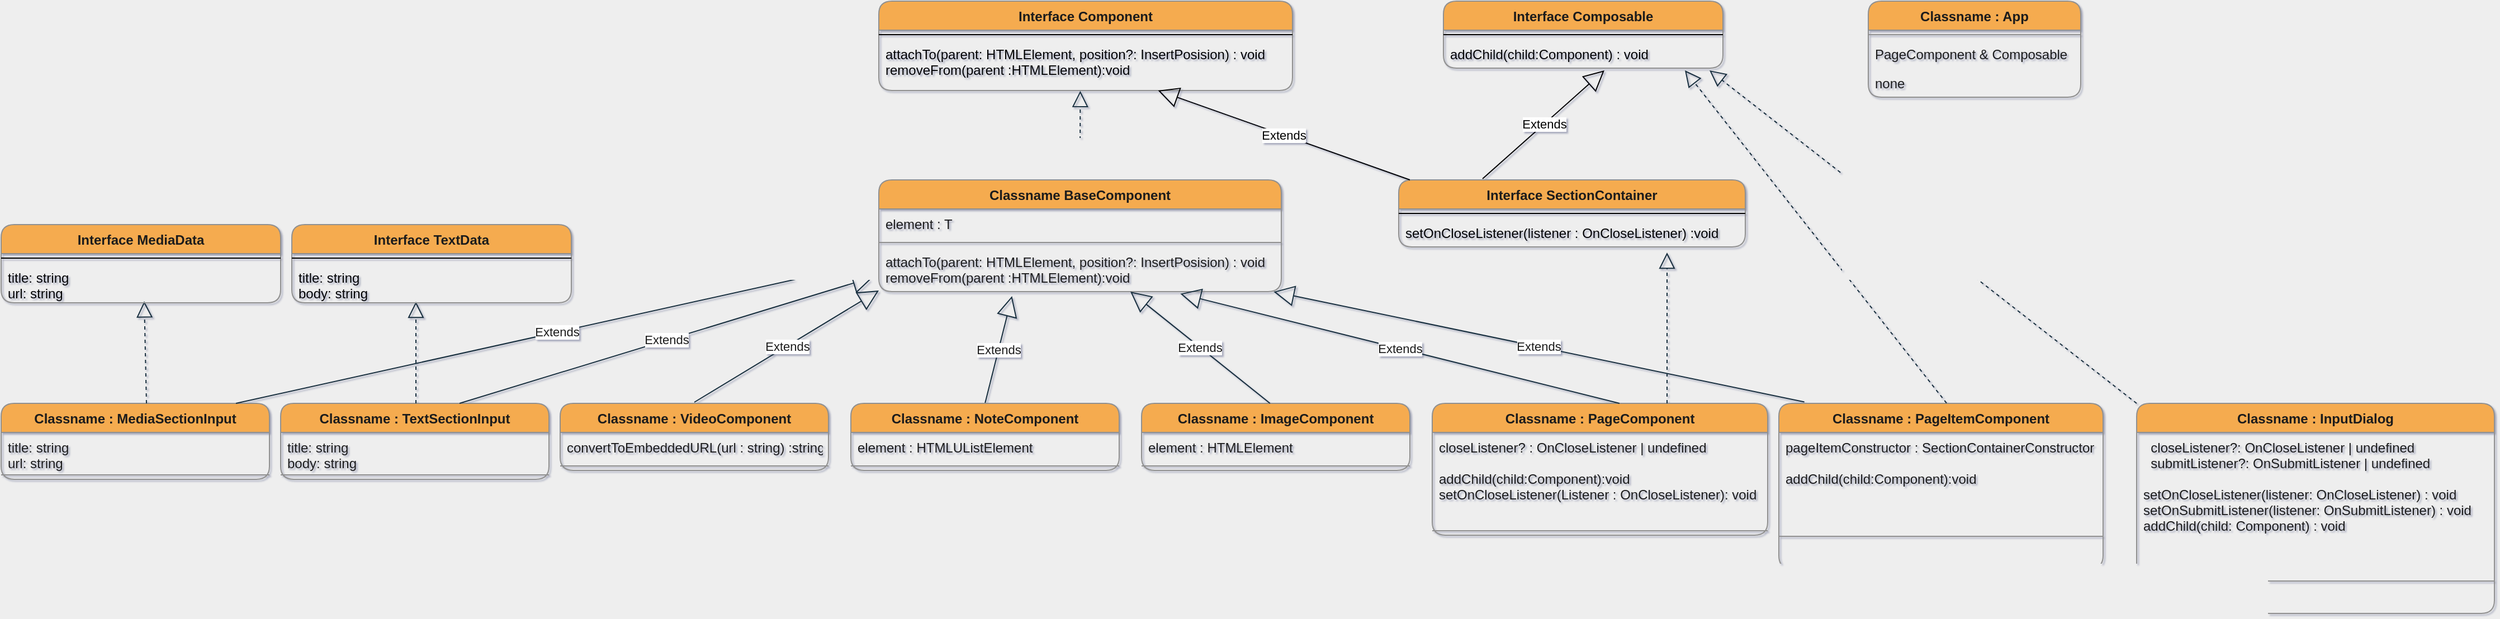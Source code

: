 <mxfile version="15.0.6" type="device"><diagram id="lIDyaAKEWHTNpQx7P82L" name="Page-1"><mxGraphModel dx="3014" dy="834" grid="1" gridSize="10" guides="1" tooltips="1" connect="1" arrows="1" fold="1" page="1" pageScale="1" pageWidth="827" pageHeight="1169" background="#EEEEEE" math="0" shadow="1"><root><mxCell id="0"/><mxCell id="1" parent="0"/><mxCell id="kt2ZJzvy34004zf3-uJq-3" value="Classname : App" style="swimlane;fontStyle=1;align=center;verticalAlign=top;childLayout=stackLayout;horizontal=1;startSize=26;horizontalStack=0;resizeParent=1;resizeParentMax=0;resizeLast=0;collapsible=1;marginBottom=0;rounded=1;strokeColor=#909090;fillColor=#F5AB50;fontColor=#1A1A1A;" parent="1" vertex="1"><mxGeometry x="540" y="40" width="190" height="86" as="geometry"/></mxCell><mxCell id="kt2ZJzvy34004zf3-uJq-5" value="" style="line;strokeWidth=1;fillColor=none;align=left;verticalAlign=middle;spacingTop=-1;spacingLeft=3;spacingRight=3;rotatable=0;labelPosition=right;points=[];portConstraint=eastwest;strokeColor=#909090;fontColor=#1A1A1A;labelBackgroundColor=#EEEEEE;" parent="kt2ZJzvy34004zf3-uJq-3" vertex="1"><mxGeometry y="26" width="190" height="8" as="geometry"/></mxCell><mxCell id="kt2ZJzvy34004zf3-uJq-4" value="PageComponent &amp; Composable" style="text;strokeColor=none;fillColor=none;align=left;verticalAlign=top;spacingLeft=4;spacingRight=4;overflow=hidden;rotatable=0;points=[[0,0.5],[1,0.5]];portConstraint=eastwest;fontColor=#1A1A1A;" parent="kt2ZJzvy34004zf3-uJq-3" vertex="1"><mxGeometry y="34" width="190" height="26" as="geometry"/></mxCell><mxCell id="kt2ZJzvy34004zf3-uJq-6" value="none" style="text;strokeColor=none;fillColor=none;align=left;verticalAlign=top;spacingLeft=4;spacingRight=4;overflow=hidden;rotatable=0;points=[[0,0.5],[1,0.5]];portConstraint=eastwest;fontColor=#1A1A1A;" parent="kt2ZJzvy34004zf3-uJq-3" vertex="1"><mxGeometry y="60" width="190" height="26" as="geometry"/></mxCell><mxCell id="kt2ZJzvy34004zf3-uJq-7" value="Classname : VideoComponent" style="swimlane;fontStyle=1;align=center;verticalAlign=top;childLayout=stackLayout;horizontal=1;startSize=26;horizontalStack=0;resizeParent=1;resizeParentMax=0;resizeLast=0;collapsible=1;marginBottom=0;rounded=1;strokeColor=#909090;fillColor=#F5AB50;fontColor=#1A1A1A;" parent="1" vertex="1"><mxGeometry x="-630" y="400" width="240" height="60" as="geometry"/></mxCell><mxCell id="kt2ZJzvy34004zf3-uJq-8" value="convertToEmbeddedURL(url : string) :string" style="text;strokeColor=none;fillColor=none;align=left;verticalAlign=top;spacingLeft=4;spacingRight=4;overflow=hidden;rotatable=0;points=[[0,0.5],[1,0.5]];portConstraint=eastwest;fontColor=#1A1A1A;" parent="kt2ZJzvy34004zf3-uJq-7" vertex="1"><mxGeometry y="26" width="240" height="26" as="geometry"/></mxCell><mxCell id="kt2ZJzvy34004zf3-uJq-9" value="" style="line;strokeWidth=1;fillColor=none;align=left;verticalAlign=middle;spacingTop=-1;spacingLeft=3;spacingRight=3;rotatable=0;labelPosition=right;points=[];portConstraint=eastwest;strokeColor=#909090;fontColor=#1A1A1A;labelBackgroundColor=#EEEEEE;" parent="kt2ZJzvy34004zf3-uJq-7" vertex="1"><mxGeometry y="52" width="240" height="8" as="geometry"/></mxCell><mxCell id="DSmMZnyoT8cS_qyygut0-5" value="Classname : ImageComponent" style="swimlane;fontStyle=1;align=center;verticalAlign=top;childLayout=stackLayout;horizontal=1;startSize=26;horizontalStack=0;resizeParent=1;resizeParentMax=0;resizeLast=0;collapsible=1;marginBottom=0;rounded=1;strokeColor=#909090;fillColor=#F5AB50;fontColor=#1A1A1A;" parent="1" vertex="1"><mxGeometry x="-110" y="400" width="240" height="60" as="geometry"/></mxCell><mxCell id="DSmMZnyoT8cS_qyygut0-6" value="element : HTMLElement" style="text;strokeColor=none;fillColor=none;align=left;verticalAlign=top;spacingLeft=4;spacingRight=4;overflow=hidden;rotatable=0;points=[[0,0.5],[1,0.5]];portConstraint=eastwest;fontColor=#1A1A1A;" parent="DSmMZnyoT8cS_qyygut0-5" vertex="1"><mxGeometry y="26" width="240" height="26" as="geometry"/></mxCell><mxCell id="DSmMZnyoT8cS_qyygut0-7" value="" style="line;strokeWidth=1;fillColor=none;align=left;verticalAlign=middle;spacingTop=-1;spacingLeft=3;spacingRight=3;rotatable=0;labelPosition=right;points=[];portConstraint=eastwest;strokeColor=#909090;fontColor=#1A1A1A;labelBackgroundColor=#EEEEEE;" parent="DSmMZnyoT8cS_qyygut0-5" vertex="1"><mxGeometry y="52" width="240" height="8" as="geometry"/></mxCell><mxCell id="jH6kBn1-aOrJlWc1elV9-2" value="Classname BaseComponent" style="swimlane;fontStyle=1;align=center;verticalAlign=top;childLayout=stackLayout;horizontal=1;startSize=26;horizontalStack=0;resizeParent=1;resizeParentMax=0;resizeLast=0;collapsible=1;marginBottom=0;fillColor=#F5AB50;strokeColor=#909090;fontColor=#1A1A1A;rounded=1;" parent="1" vertex="1"><mxGeometry x="-345" y="200" width="360" height="100" as="geometry"/></mxCell><mxCell id="jH6kBn1-aOrJlWc1elV9-3" value="element : T" style="text;strokeColor=none;fillColor=none;align=left;verticalAlign=top;spacingLeft=4;spacingRight=4;overflow=hidden;rotatable=0;points=[[0,0.5],[1,0.5]];portConstraint=eastwest;fontColor=#1A1A1A;" parent="jH6kBn1-aOrJlWc1elV9-2" vertex="1"><mxGeometry y="26" width="360" height="26" as="geometry"/></mxCell><mxCell id="jH6kBn1-aOrJlWc1elV9-4" value="" style="line;strokeWidth=1;fillColor=none;align=left;verticalAlign=middle;spacingTop=-1;spacingLeft=3;spacingRight=3;rotatable=0;labelPosition=right;points=[];portConstraint=eastwest;labelBackgroundColor=#EEEEEE;strokeColor=#909090;fontColor=#1A1A1A;" parent="jH6kBn1-aOrJlWc1elV9-2" vertex="1"><mxGeometry y="52" width="360" height="8" as="geometry"/></mxCell><mxCell id="jH6kBn1-aOrJlWc1elV9-5" value="attachTo(parent: HTMLElement, position?: InsertPosision) : void&#10;removeFrom(parent :HTMLElement):void" style="text;strokeColor=none;fillColor=none;align=left;verticalAlign=top;spacingLeft=4;spacingRight=4;overflow=hidden;rotatable=0;points=[[0,0.5],[1,0.5]];portConstraint=eastwest;fontColor=#1A1A1A;" parent="jH6kBn1-aOrJlWc1elV9-2" vertex="1"><mxGeometry y="60" width="360" height="40" as="geometry"/></mxCell><mxCell id="jH6kBn1-aOrJlWc1elV9-10" value="Interface Component" style="swimlane;fontStyle=1;align=center;verticalAlign=top;childLayout=stackLayout;horizontal=1;startSize=26;horizontalStack=0;resizeParent=1;resizeParentMax=0;resizeLast=0;collapsible=1;marginBottom=0;rounded=1;sketch=0;fontColor=#1A1A1A;strokeColor=#909090;fillColor=#F5AB50;" parent="1" vertex="1"><mxGeometry x="-345" y="40" width="370" height="80" as="geometry"/></mxCell><mxCell id="jH6kBn1-aOrJlWc1elV9-12" value="" style="line;strokeWidth=1;fillColor=none;align=left;verticalAlign=middle;spacingTop=-1;spacingLeft=3;spacingRight=3;rotatable=0;labelPosition=right;points=[];portConstraint=eastwest;" parent="jH6kBn1-aOrJlWc1elV9-10" vertex="1"><mxGeometry y="26" width="370" height="8" as="geometry"/></mxCell><mxCell id="jH6kBn1-aOrJlWc1elV9-13" value="attachTo(parent: HTMLElement, position?: InsertPosision) : void&#10;removeFrom(parent :HTMLElement):void" style="text;strokeColor=none;fillColor=none;align=left;verticalAlign=top;spacingLeft=4;spacingRight=4;overflow=hidden;rotatable=0;points=[[0,0.5],[1,0.5]];portConstraint=eastwest;" parent="jH6kBn1-aOrJlWc1elV9-10" vertex="1"><mxGeometry y="34" width="370" height="46" as="geometry"/></mxCell><mxCell id="jH6kBn1-aOrJlWc1elV9-19" value="" style="endArrow=block;dashed=1;endFill=0;endSize=12;html=1;fontColor=#1A1A1A;strokeColor=#182E3E;exitX=0.5;exitY=0;exitDx=0;exitDy=0;entryX=0.487;entryY=1.007;entryDx=0;entryDy=0;entryPerimeter=0;" parent="1" source="jH6kBn1-aOrJlWc1elV9-2" target="jH6kBn1-aOrJlWc1elV9-13" edge="1"><mxGeometry width="160" relative="1" as="geometry"><mxPoint x="-435" y="200" as="sourcePoint"/><mxPoint x="-170.5" y="100" as="targetPoint"/></mxGeometry></mxCell><mxCell id="jH6kBn1-aOrJlWc1elV9-20" value="Extends" style="endArrow=block;endSize=16;endFill=0;html=1;fontColor=#1A1A1A;strokeColor=#182E3E;entryX=0;entryY=0.975;entryDx=0;entryDy=0;entryPerimeter=0;" parent="1" target="jH6kBn1-aOrJlWc1elV9-5" edge="1"><mxGeometry width="160" relative="1" as="geometry"><mxPoint x="-510" y="399" as="sourcePoint"/><mxPoint x="-310" y="290" as="targetPoint"/></mxGeometry></mxCell><mxCell id="jH6kBn1-aOrJlWc1elV9-21" value="Extends" style="endArrow=block;endSize=16;endFill=0;html=1;fontColor=#1A1A1A;strokeColor=#182E3E;entryX=0.331;entryY=1.1;entryDx=0;entryDy=0;entryPerimeter=0;exitX=0.5;exitY=0;exitDx=0;exitDy=0;" parent="1" source="973JW5aD_PqbseMbBoT0-1" target="jH6kBn1-aOrJlWc1elV9-5" edge="1"><mxGeometry width="160" relative="1" as="geometry"><mxPoint x="-110" y="400" as="sourcePoint"/><mxPoint x="-234.92" y="288.002" as="targetPoint"/></mxGeometry></mxCell><mxCell id="973JW5aD_PqbseMbBoT0-1" value="Classname : NoteComponent" style="swimlane;fontStyle=1;align=center;verticalAlign=top;childLayout=stackLayout;horizontal=1;startSize=26;horizontalStack=0;resizeParent=1;resizeParentMax=0;resizeLast=0;collapsible=1;marginBottom=0;rounded=1;strokeColor=#909090;fillColor=#F5AB50;fontColor=#1A1A1A;" parent="1" vertex="1"><mxGeometry x="-370" y="400" width="240" height="60" as="geometry"/></mxCell><mxCell id="973JW5aD_PqbseMbBoT0-2" value="element : HTMLUListElement" style="text;strokeColor=none;fillColor=none;align=left;verticalAlign=top;spacingLeft=4;spacingRight=4;overflow=hidden;rotatable=0;points=[[0,0.5],[1,0.5]];portConstraint=eastwest;fontColor=#1A1A1A;" parent="973JW5aD_PqbseMbBoT0-1" vertex="1"><mxGeometry y="26" width="240" height="26" as="geometry"/></mxCell><mxCell id="973JW5aD_PqbseMbBoT0-3" value="" style="line;strokeWidth=1;fillColor=none;align=left;verticalAlign=middle;spacingTop=-1;spacingLeft=3;spacingRight=3;rotatable=0;labelPosition=right;points=[];portConstraint=eastwest;strokeColor=#909090;fontColor=#1A1A1A;labelBackgroundColor=#EEEEEE;" parent="973JW5aD_PqbseMbBoT0-1" vertex="1"><mxGeometry y="52" width="240" height="8" as="geometry"/></mxCell><mxCell id="973JW5aD_PqbseMbBoT0-4" value="Classname : PageComponent" style="swimlane;fontStyle=1;align=center;verticalAlign=top;childLayout=stackLayout;horizontal=1;startSize=26;horizontalStack=0;resizeParent=1;resizeParentMax=0;resizeLast=0;collapsible=1;marginBottom=0;rounded=1;strokeColor=#909090;fillColor=#F5AB50;fontColor=#1A1A1A;" parent="1" vertex="1"><mxGeometry x="150" y="400" width="300" height="118" as="geometry"/></mxCell><mxCell id="973JW5aD_PqbseMbBoT0-5" value="closeListener? : OnCloseListener | undefined&#10;&#10;addChild(child:Component):void&#10;setOnCloseListener(Listener : OnCloseListener): void" style="text;strokeColor=none;fillColor=none;align=left;verticalAlign=top;spacingLeft=4;spacingRight=4;overflow=hidden;rotatable=0;points=[[0,0.5],[1,0.5]];portConstraint=eastwest;fontColor=#1A1A1A;" parent="973JW5aD_PqbseMbBoT0-4" vertex="1"><mxGeometry y="26" width="300" height="84" as="geometry"/></mxCell><mxCell id="973JW5aD_PqbseMbBoT0-6" value="" style="line;strokeWidth=1;fillColor=none;align=left;verticalAlign=middle;spacingTop=-1;spacingLeft=3;spacingRight=3;rotatable=0;labelPosition=right;points=[];portConstraint=eastwest;strokeColor=#909090;fontColor=#1A1A1A;labelBackgroundColor=#EEEEEE;" parent="973JW5aD_PqbseMbBoT0-4" vertex="1"><mxGeometry y="110" width="300" height="8" as="geometry"/></mxCell><mxCell id="973JW5aD_PqbseMbBoT0-7" value="Extends" style="endArrow=block;endSize=16;endFill=0;html=1;fontColor=#1A1A1A;strokeColor=#182E3E;entryX=0.625;entryY=1;entryDx=0;entryDy=0;entryPerimeter=0;" parent="1" target="jH6kBn1-aOrJlWc1elV9-5" edge="1"><mxGeometry width="160" relative="1" as="geometry"><mxPoint x="4.92" y="400" as="sourcePoint"/><mxPoint x="-120.0" y="288.002" as="targetPoint"/></mxGeometry></mxCell><mxCell id="973JW5aD_PqbseMbBoT0-8" value="Extends" style="endArrow=block;endSize=16;endFill=0;html=1;fontColor=#1A1A1A;strokeColor=#182E3E;entryX=0.749;entryY=1.048;entryDx=0;entryDy=0;entryPerimeter=0;" parent="1" target="jH6kBn1-aOrJlWc1elV9-5" edge="1"><mxGeometry width="160" relative="1" as="geometry"><mxPoint x="317.46" y="400" as="sourcePoint"/><mxPoint x="642.54" y="292" as="targetPoint"/></mxGeometry></mxCell><mxCell id="Pw8SQhIOo_SQpW02Btnl-1" value="Classname : PageItemComponent" style="swimlane;fontStyle=1;align=center;verticalAlign=top;childLayout=stackLayout;horizontal=1;startSize=26;horizontalStack=0;resizeParent=1;resizeParentMax=0;resizeLast=0;collapsible=1;marginBottom=0;rounded=1;strokeColor=#909090;fillColor=#F5AB50;fontColor=#1A1A1A;" parent="1" vertex="1"><mxGeometry x="460" y="400" width="290" height="148" as="geometry"/></mxCell><mxCell id="Pw8SQhIOo_SQpW02Btnl-2" value="pageItemConstructor : SectionContainerConstructor&#10;&#10;addChild(child:Component):void" style="text;strokeColor=none;fillColor=none;align=left;verticalAlign=top;spacingLeft=4;spacingRight=4;overflow=hidden;rotatable=0;points=[[0,0.5],[1,0.5]];portConstraint=eastwest;fontColor=#1A1A1A;" parent="Pw8SQhIOo_SQpW02Btnl-1" vertex="1"><mxGeometry y="26" width="290" height="64" as="geometry"/></mxCell><mxCell id="Pw8SQhIOo_SQpW02Btnl-3" value="" style="line;strokeWidth=1;fillColor=none;align=left;verticalAlign=middle;spacingTop=-1;spacingLeft=3;spacingRight=3;rotatable=0;labelPosition=right;points=[];portConstraint=eastwest;strokeColor=#909090;fontColor=#1A1A1A;labelBackgroundColor=#EEEEEE;" parent="Pw8SQhIOo_SQpW02Btnl-1" vertex="1"><mxGeometry y="90" width="290" height="58" as="geometry"/></mxCell><mxCell id="Pw8SQhIOo_SQpW02Btnl-4" value="Extends" style="endArrow=block;endSize=16;endFill=0;html=1;fontColor=#1A1A1A;strokeColor=#182E3E;entryX=0.981;entryY=1.002;entryDx=0;entryDy=0;entryPerimeter=0;" parent="1" target="jH6kBn1-aOrJlWc1elV9-5" edge="1"><mxGeometry width="160" relative="1" as="geometry"><mxPoint x="482.82" y="398.75" as="sourcePoint"/><mxPoint x="90.0" y="285.998" as="targetPoint"/></mxGeometry></mxCell><mxCell id="Pw8SQhIOo_SQpW02Btnl-5" value="Interface SectionContainer" style="swimlane;fontStyle=1;align=center;verticalAlign=top;childLayout=stackLayout;horizontal=1;startSize=26;horizontalStack=0;resizeParent=1;resizeParentMax=0;resizeLast=0;collapsible=1;marginBottom=0;rounded=1;sketch=0;fontColor=#1A1A1A;strokeColor=#909090;fillColor=#F5AB50;" parent="1" vertex="1"><mxGeometry x="120" y="200" width="310" height="60" as="geometry"/></mxCell><mxCell id="Pw8SQhIOo_SQpW02Btnl-6" value="" style="line;strokeWidth=1;fillColor=none;align=left;verticalAlign=middle;spacingTop=-1;spacingLeft=3;spacingRight=3;rotatable=0;labelPosition=right;points=[];portConstraint=eastwest;" parent="Pw8SQhIOo_SQpW02Btnl-5" vertex="1"><mxGeometry y="26" width="310" height="8" as="geometry"/></mxCell><mxCell id="Pw8SQhIOo_SQpW02Btnl-7" value="setOnCloseListener(listener : OnCloseListener) :void" style="text;strokeColor=none;fillColor=none;align=left;verticalAlign=top;spacingLeft=4;spacingRight=4;overflow=hidden;rotatable=0;points=[[0,0.5],[1,0.5]];portConstraint=eastwest;" parent="Pw8SQhIOo_SQpW02Btnl-5" vertex="1"><mxGeometry y="34" width="310" height="26" as="geometry"/></mxCell><mxCell id="Pw8SQhIOo_SQpW02Btnl-8" value="" style="endArrow=block;dashed=1;endFill=0;endSize=12;html=1;fontColor=#1A1A1A;strokeColor=#182E3E;exitX=0.5;exitY=0;exitDx=0;exitDy=0;entryX=0.864;entryY=1.077;entryDx=0;entryDy=0;entryPerimeter=0;" parent="1" target="VDLJ7xSKRrIxiKV1B1Vk-3" edge="1"><mxGeometry width="160" relative="1" as="geometry"><mxPoint x="610" y="399.82" as="sourcePoint"/><mxPoint x="610.19" y="300.002" as="targetPoint"/></mxGeometry></mxCell><mxCell id="Pw8SQhIOo_SQpW02Btnl-9" value="" style="endArrow=block;dashed=1;endFill=0;endSize=12;html=1;fontColor=#1A1A1A;strokeColor=#182E3E;exitX=0.5;exitY=0;exitDx=0;exitDy=0;" parent="1" edge="1"><mxGeometry width="160" relative="1" as="geometry"><mxPoint x="360" y="400" as="sourcePoint"/><mxPoint x="360" y="265" as="targetPoint"/></mxGeometry></mxCell><mxCell id="VDLJ7xSKRrIxiKV1B1Vk-1" value="Interface Composable" style="swimlane;fontStyle=1;align=center;verticalAlign=top;childLayout=stackLayout;horizontal=1;startSize=26;horizontalStack=0;resizeParent=1;resizeParentMax=0;resizeLast=0;collapsible=1;marginBottom=0;rounded=1;sketch=0;fontColor=#1A1A1A;strokeColor=#909090;fillColor=#F5AB50;" parent="1" vertex="1"><mxGeometry x="160" y="40" width="250" height="60" as="geometry"/></mxCell><mxCell id="VDLJ7xSKRrIxiKV1B1Vk-2" value="" style="line;strokeWidth=1;fillColor=none;align=left;verticalAlign=middle;spacingTop=-1;spacingLeft=3;spacingRight=3;rotatable=0;labelPosition=right;points=[];portConstraint=eastwest;" parent="VDLJ7xSKRrIxiKV1B1Vk-1" vertex="1"><mxGeometry y="26" width="250" height="8" as="geometry"/></mxCell><mxCell id="VDLJ7xSKRrIxiKV1B1Vk-3" value="addChild(child:Component) : void" style="text;strokeColor=none;fillColor=none;align=left;verticalAlign=top;spacingLeft=4;spacingRight=4;overflow=hidden;rotatable=0;points=[[0,0.5],[1,0.5]];portConstraint=eastwest;" parent="VDLJ7xSKRrIxiKV1B1Vk-1" vertex="1"><mxGeometry y="34" width="250" height="26" as="geometry"/></mxCell><mxCell id="VDLJ7xSKRrIxiKV1B1Vk-4" value="Extends" style="endArrow=block;endSize=16;endFill=0;html=1;entryX=0.576;entryY=1.077;entryDx=0;entryDy=0;entryPerimeter=0;" parent="1" target="VDLJ7xSKRrIxiKV1B1Vk-3" edge="1"><mxGeometry width="160" relative="1" as="geometry"><mxPoint x="195" y="199" as="sourcePoint"/><mxPoint x="355" y="199" as="targetPoint"/></mxGeometry></mxCell><mxCell id="VDLJ7xSKRrIxiKV1B1Vk-5" value="Extends" style="endArrow=block;endSize=16;endFill=0;html=1;" parent="1" target="jH6kBn1-aOrJlWc1elV9-13" edge="1"><mxGeometry width="160" relative="1" as="geometry"><mxPoint x="130" y="200" as="sourcePoint"/><mxPoint x="239" y="103.002" as="targetPoint"/></mxGeometry></mxCell><mxCell id="rmUX3rgND3tnSsOPZoYm-1" value="Classname : InputDialog" style="swimlane;fontStyle=1;align=center;verticalAlign=top;childLayout=stackLayout;horizontal=1;startSize=26;horizontalStack=0;resizeParent=1;resizeParentMax=0;resizeLast=0;collapsible=1;marginBottom=0;rounded=1;strokeColor=#909090;fillColor=#F5AB50;fontColor=#1A1A1A;" parent="1" vertex="1"><mxGeometry x="780" y="400" width="320" height="188" as="geometry"/></mxCell><mxCell id="rmUX3rgND3tnSsOPZoYm-2" value="  closeListener?: OnCloseListener | undefined&#10;  submitListener?: OnSubmitListener | undefined&#10;&#10;setOnCloseListener(listener: OnCloseListener) : void&#10;setOnSubmitListener(listener: OnSubmitListener) : void&#10;addChild(child: Component) : void" style="text;strokeColor=none;fillColor=none;align=left;verticalAlign=top;spacingLeft=4;spacingRight=4;overflow=hidden;rotatable=0;points=[[0,0.5],[1,0.5]];portConstraint=eastwest;fontColor=#1A1A1A;" parent="rmUX3rgND3tnSsOPZoYm-1" vertex="1"><mxGeometry y="26" width="320" height="104" as="geometry"/></mxCell><mxCell id="rmUX3rgND3tnSsOPZoYm-3" value="" style="line;strokeWidth=1;fillColor=none;align=left;verticalAlign=middle;spacingTop=-1;spacingLeft=3;spacingRight=3;rotatable=0;labelPosition=right;points=[];portConstraint=eastwest;strokeColor=#909090;fontColor=#1A1A1A;labelBackgroundColor=#EEEEEE;" parent="rmUX3rgND3tnSsOPZoYm-1" vertex="1"><mxGeometry y="130" width="320" height="58" as="geometry"/></mxCell><mxCell id="rmUX3rgND3tnSsOPZoYm-4" value="" style="endArrow=block;dashed=1;endFill=0;endSize=12;html=1;fontColor=#1A1A1A;strokeColor=#182E3E;exitX=0.5;exitY=0;exitDx=0;exitDy=0;entryX=0.952;entryY=1.077;entryDx=0;entryDy=0;entryPerimeter=0;" parent="1" target="VDLJ7xSKRrIxiKV1B1Vk-3" edge="1"><mxGeometry width="160" relative="1" as="geometry"><mxPoint x="780" y="400.0" as="sourcePoint"/><mxPoint x="546" y="102.182" as="targetPoint"/></mxGeometry></mxCell><mxCell id="GSlO6TFqq04k0FH-AiNc-1" value="Classname : MediaSectionInput" style="swimlane;fontStyle=1;align=center;verticalAlign=top;childLayout=stackLayout;horizontal=1;startSize=26;horizontalStack=0;resizeParent=1;resizeParentMax=0;resizeLast=0;collapsible=1;marginBottom=0;rounded=1;strokeColor=#909090;fillColor=#F5AB50;fontColor=#1A1A1A;" vertex="1" parent="1"><mxGeometry x="-1130" y="400" width="240" height="68" as="geometry"/></mxCell><mxCell id="GSlO6TFqq04k0FH-AiNc-2" value="title: string&#10;url: string" style="text;strokeColor=none;fillColor=none;align=left;verticalAlign=top;spacingLeft=4;spacingRight=4;overflow=hidden;rotatable=0;points=[[0,0.5],[1,0.5]];portConstraint=eastwest;fontColor=#1A1A1A;" vertex="1" parent="GSlO6TFqq04k0FH-AiNc-1"><mxGeometry y="26" width="240" height="34" as="geometry"/></mxCell><mxCell id="GSlO6TFqq04k0FH-AiNc-3" value="" style="line;strokeWidth=1;fillColor=none;align=left;verticalAlign=middle;spacingTop=-1;spacingLeft=3;spacingRight=3;rotatable=0;labelPosition=right;points=[];portConstraint=eastwest;strokeColor=#909090;fontColor=#1A1A1A;labelBackgroundColor=#EEEEEE;" vertex="1" parent="GSlO6TFqq04k0FH-AiNc-1"><mxGeometry y="60" width="240" height="8" as="geometry"/></mxCell><mxCell id="GSlO6TFqq04k0FH-AiNc-4" value="Classname : TextSectionInput" style="swimlane;fontStyle=1;align=center;verticalAlign=top;childLayout=stackLayout;horizontal=1;startSize=26;horizontalStack=0;resizeParent=1;resizeParentMax=0;resizeLast=0;collapsible=1;marginBottom=0;rounded=1;strokeColor=#909090;fillColor=#F5AB50;fontColor=#1A1A1A;" vertex="1" parent="1"><mxGeometry x="-880" y="400" width="240" height="68" as="geometry"/></mxCell><mxCell id="GSlO6TFqq04k0FH-AiNc-5" value="title: string&#10;body: string" style="text;strokeColor=none;fillColor=none;align=left;verticalAlign=top;spacingLeft=4;spacingRight=4;overflow=hidden;rotatable=0;points=[[0,0.5],[1,0.5]];portConstraint=eastwest;fontColor=#1A1A1A;" vertex="1" parent="GSlO6TFqq04k0FH-AiNc-4"><mxGeometry y="26" width="240" height="34" as="geometry"/></mxCell><mxCell id="GSlO6TFqq04k0FH-AiNc-6" value="" style="line;strokeWidth=1;fillColor=none;align=left;verticalAlign=middle;spacingTop=-1;spacingLeft=3;spacingRight=3;rotatable=0;labelPosition=right;points=[];portConstraint=eastwest;strokeColor=#909090;fontColor=#1A1A1A;labelBackgroundColor=#EEEEEE;" vertex="1" parent="GSlO6TFqq04k0FH-AiNc-4"><mxGeometry y="60" width="240" height="8" as="geometry"/></mxCell><mxCell id="GSlO6TFqq04k0FH-AiNc-8" value="" style="endArrow=block;dashed=1;endFill=0;endSize=12;html=1;fontColor=#1A1A1A;strokeColor=#182E3E;entryX=0.444;entryY=0.972;entryDx=0;entryDy=0;entryPerimeter=0;" edge="1" parent="1" target="GSlO6TFqq04k0FH-AiNc-12"><mxGeometry width="160" relative="1" as="geometry"><mxPoint x="-759" y="400" as="sourcePoint"/><mxPoint x="-760" y="320" as="targetPoint"/></mxGeometry></mxCell><mxCell id="GSlO6TFqq04k0FH-AiNc-9" value="" style="endArrow=block;dashed=1;endFill=0;endSize=12;html=1;fontColor=#1A1A1A;strokeColor=#182E3E;exitX=0.5;exitY=0;exitDx=0;exitDy=0;entryX=0.512;entryY=0.962;entryDx=0;entryDy=0;entryPerimeter=0;" edge="1" parent="1" target="GSlO6TFqq04k0FH-AiNc-15"><mxGeometry width="160" relative="1" as="geometry"><mxPoint x="-1000" y="400" as="sourcePoint"/><mxPoint x="-1000" y="320" as="targetPoint"/></mxGeometry></mxCell><mxCell id="GSlO6TFqq04k0FH-AiNc-10" value="Interface TextData" style="swimlane;fontStyle=1;align=center;verticalAlign=top;childLayout=stackLayout;horizontal=1;startSize=26;horizontalStack=0;resizeParent=1;resizeParentMax=0;resizeLast=0;collapsible=1;marginBottom=0;rounded=1;sketch=0;fontColor=#1A1A1A;strokeColor=#909090;fillColor=#F5AB50;" vertex="1" parent="1"><mxGeometry x="-870" y="240" width="250" height="70" as="geometry"/></mxCell><mxCell id="GSlO6TFqq04k0FH-AiNc-11" value="" style="line;strokeWidth=1;fillColor=none;align=left;verticalAlign=middle;spacingTop=-1;spacingLeft=3;spacingRight=3;rotatable=0;labelPosition=right;points=[];portConstraint=eastwest;" vertex="1" parent="GSlO6TFqq04k0FH-AiNc-10"><mxGeometry y="26" width="250" height="8" as="geometry"/></mxCell><mxCell id="GSlO6TFqq04k0FH-AiNc-12" value="title: string&#10;body: string" style="text;strokeColor=none;fillColor=none;align=left;verticalAlign=top;spacingLeft=4;spacingRight=4;overflow=hidden;rotatable=0;points=[[0,0.5],[1,0.5]];portConstraint=eastwest;" vertex="1" parent="GSlO6TFqq04k0FH-AiNc-10"><mxGeometry y="34" width="250" height="36" as="geometry"/></mxCell><mxCell id="GSlO6TFqq04k0FH-AiNc-13" value="Interface MediaData" style="swimlane;fontStyle=1;align=center;verticalAlign=top;childLayout=stackLayout;horizontal=1;startSize=26;horizontalStack=0;resizeParent=1;resizeParentMax=0;resizeLast=0;collapsible=1;marginBottom=0;rounded=1;sketch=0;fontColor=#1A1A1A;strokeColor=#909090;fillColor=#F5AB50;" vertex="1" parent="1"><mxGeometry x="-1130" y="240" width="250" height="70" as="geometry"/></mxCell><mxCell id="GSlO6TFqq04k0FH-AiNc-14" value="" style="line;strokeWidth=1;fillColor=none;align=left;verticalAlign=middle;spacingTop=-1;spacingLeft=3;spacingRight=3;rotatable=0;labelPosition=right;points=[];portConstraint=eastwest;" vertex="1" parent="GSlO6TFqq04k0FH-AiNc-13"><mxGeometry y="26" width="250" height="8" as="geometry"/></mxCell><mxCell id="GSlO6TFqq04k0FH-AiNc-15" value="title: string&#10;url: string" style="text;strokeColor=none;fillColor=none;align=left;verticalAlign=top;spacingLeft=4;spacingRight=4;overflow=hidden;rotatable=0;points=[[0,0.5],[1,0.5]];portConstraint=eastwest;" vertex="1" parent="GSlO6TFqq04k0FH-AiNc-13"><mxGeometry y="34" width="250" height="36" as="geometry"/></mxCell><mxCell id="GSlO6TFqq04k0FH-AiNc-16" value="Extends" style="endArrow=block;endSize=16;endFill=0;html=1;fontColor=#1A1A1A;strokeColor=#182E3E;entryX=-0.006;entryY=0.325;entryDx=0;entryDy=0;entryPerimeter=0;" edge="1" parent="1" target="jH6kBn1-aOrJlWc1elV9-5"><mxGeometry width="160" relative="1" as="geometry"><mxPoint x="-920" y="400" as="sourcePoint"/><mxPoint x="-755" y="300" as="targetPoint"/></mxGeometry></mxCell><mxCell id="GSlO6TFqq04k0FH-AiNc-17" value="Extends" style="endArrow=block;endSize=16;endFill=0;html=1;fontColor=#1A1A1A;strokeColor=#182E3E;entryX=-0.014;entryY=0.675;entryDx=0;entryDy=0;entryPerimeter=0;" edge="1" parent="1" target="jH6kBn1-aOrJlWc1elV9-5"><mxGeometry width="160" relative="1" as="geometry"><mxPoint x="-720" y="400" as="sourcePoint"/><mxPoint x="-555" y="300" as="targetPoint"/></mxGeometry></mxCell></root></mxGraphModel></diagram></mxfile>